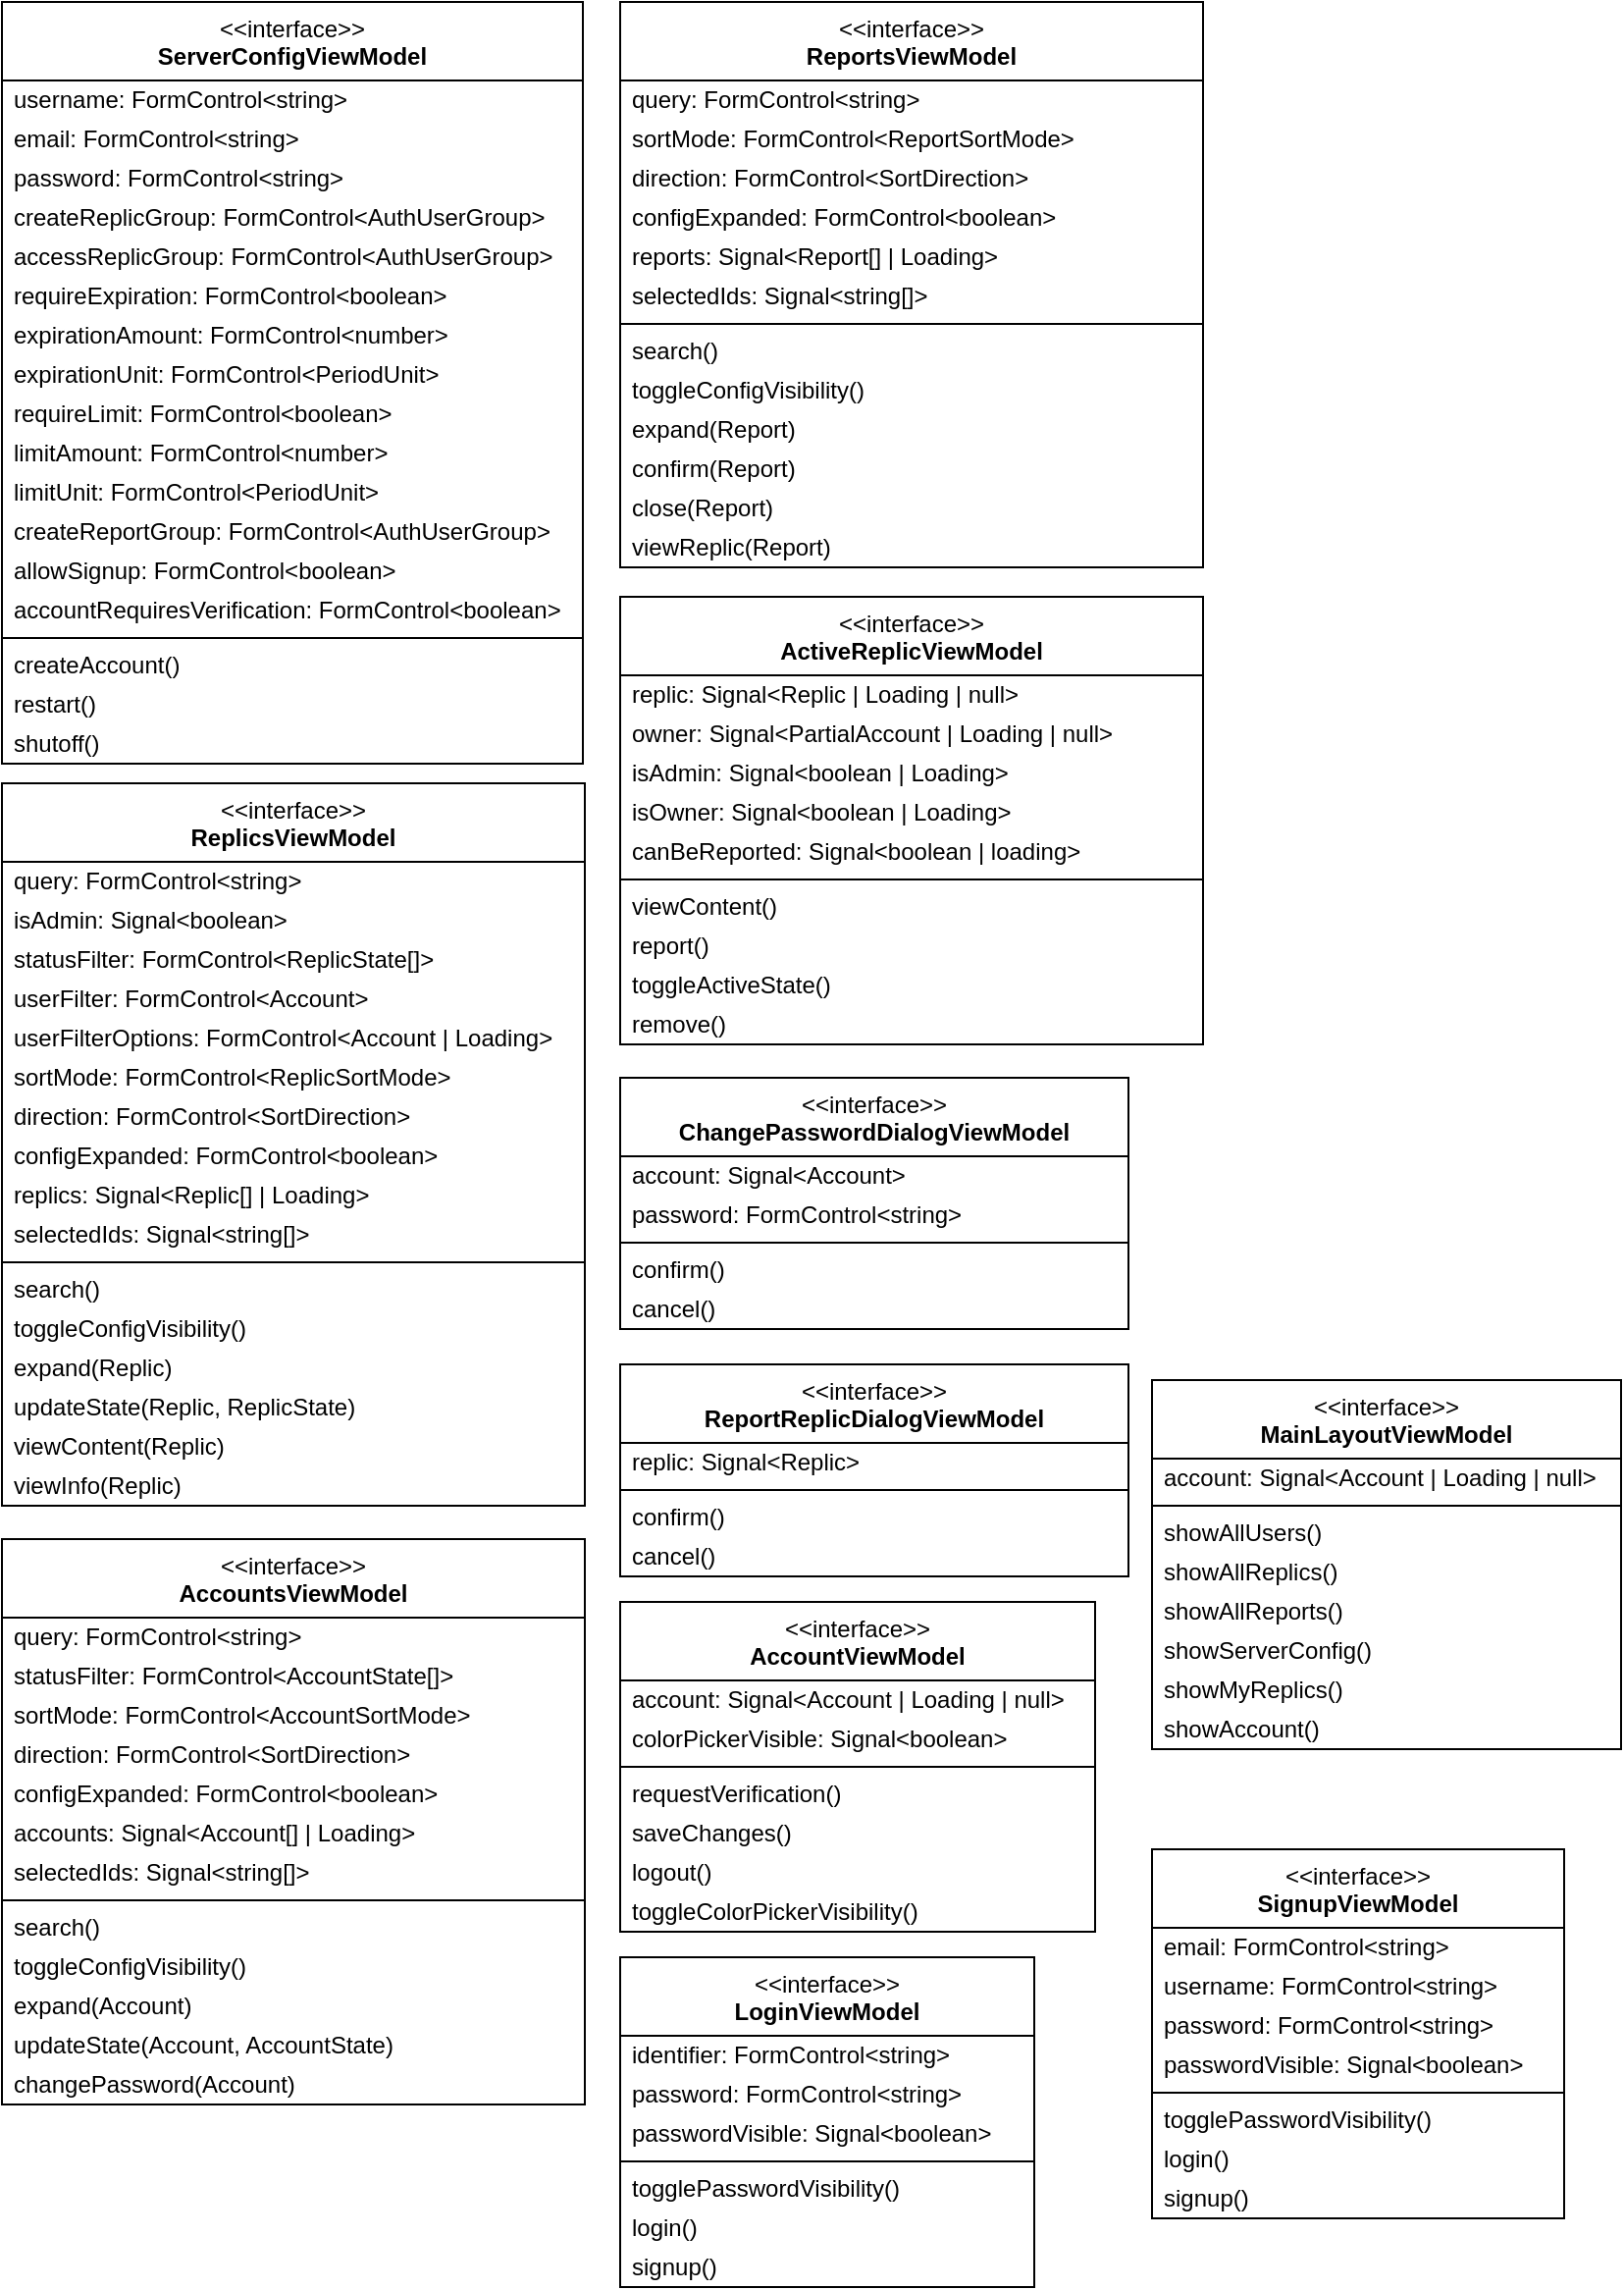 <mxfile version="22.1.22" type="embed">
  <diagram name="Seite-1" id="tv3RCUC1lsHie5otSo7a">
    <mxGraphModel dx="872" dy="800" grid="0" gridSize="10" guides="1" tooltips="1" connect="1" arrows="1" fold="1" page="1" pageScale="1" pageWidth="827" pageHeight="1169" background="#ffffff" math="0" shadow="0">
      <root>
        <mxCell id="0" />
        <mxCell id="1" parent="0" />
        <mxCell id="R6EGx2aFgqs3BERjV3u7-412" value="&amp;lt;&amp;lt;interface&amp;gt;&amp;gt;&lt;br&gt;&lt;b&gt;LoginViewModel&lt;/b&gt;" style="swimlane;fontStyle=0;align=center;verticalAlign=top;childLayout=stackLayout;horizontal=1;startSize=40;horizontalStack=0;resizeParent=1;resizeParentMax=0;resizeLast=0;collapsible=0;marginBottom=0;html=1;whiteSpace=wrap;" parent="1" vertex="1">
          <mxGeometry x="315" y="996" width="211" height="168" as="geometry" />
        </mxCell>
        <mxCell id="R6EGx2aFgqs3BERjV3u7-416" value="identifier: FormControl&amp;lt;string&amp;gt;" style="text;html=1;strokeColor=none;fillColor=none;align=left;verticalAlign=middle;spacingLeft=4;spacingRight=4;overflow=hidden;rotatable=0;points=[[0,0.5],[1,0.5]];portConstraint=eastwest;whiteSpace=wrap;" parent="R6EGx2aFgqs3BERjV3u7-412" vertex="1">
          <mxGeometry y="40" width="211" height="20" as="geometry" />
        </mxCell>
        <mxCell id="R6EGx2aFgqs3BERjV3u7-421" value="password: FormControl&amp;lt;string&amp;gt;" style="text;html=1;strokeColor=none;fillColor=none;align=left;verticalAlign=middle;spacingLeft=4;spacingRight=4;overflow=hidden;rotatable=0;points=[[0,0.5],[1,0.5]];portConstraint=eastwest;whiteSpace=wrap;" parent="R6EGx2aFgqs3BERjV3u7-412" vertex="1">
          <mxGeometry y="60" width="211" height="20" as="geometry" />
        </mxCell>
        <mxCell id="R6EGx2aFgqs3BERjV3u7-422" value="passwordVisible: Signal&amp;lt;boolean&amp;gt;" style="text;html=1;strokeColor=none;fillColor=none;align=left;verticalAlign=middle;spacingLeft=4;spacingRight=4;overflow=hidden;rotatable=0;points=[[0,0.5],[1,0.5]];portConstraint=eastwest;whiteSpace=wrap;" parent="R6EGx2aFgqs3BERjV3u7-412" vertex="1">
          <mxGeometry y="80" width="211" height="20" as="geometry" />
        </mxCell>
        <mxCell id="R6EGx2aFgqs3BERjV3u7-417" value="" style="line;strokeWidth=1;fillColor=none;align=left;verticalAlign=middle;spacingTop=-1;spacingLeft=3;spacingRight=3;rotatable=0;labelPosition=right;points=[];portConstraint=eastwest;" parent="R6EGx2aFgqs3BERjV3u7-412" vertex="1">
          <mxGeometry y="100" width="211" height="8" as="geometry" />
        </mxCell>
        <mxCell id="R6EGx2aFgqs3BERjV3u7-419" value="togglePasswordVisibility()" style="text;html=1;strokeColor=none;fillColor=none;align=left;verticalAlign=middle;spacingLeft=4;spacingRight=4;overflow=hidden;rotatable=0;points=[[0,0.5],[1,0.5]];portConstraint=eastwest;whiteSpace=wrap;" parent="R6EGx2aFgqs3BERjV3u7-412" vertex="1">
          <mxGeometry y="108" width="211" height="20" as="geometry" />
        </mxCell>
        <mxCell id="R6EGx2aFgqs3BERjV3u7-423" value="login()" style="text;html=1;strokeColor=none;fillColor=none;align=left;verticalAlign=middle;spacingLeft=4;spacingRight=4;overflow=hidden;rotatable=0;points=[[0,0.5],[1,0.5]];portConstraint=eastwest;whiteSpace=wrap;" parent="R6EGx2aFgqs3BERjV3u7-412" vertex="1">
          <mxGeometry y="128" width="211" height="20" as="geometry" />
        </mxCell>
        <mxCell id="R6EGx2aFgqs3BERjV3u7-424" value="signup()" style="text;html=1;strokeColor=none;fillColor=none;align=left;verticalAlign=middle;spacingLeft=4;spacingRight=4;overflow=hidden;rotatable=0;points=[[0,0.5],[1,0.5]];portConstraint=eastwest;whiteSpace=wrap;" parent="R6EGx2aFgqs3BERjV3u7-412" vertex="1">
          <mxGeometry y="148" width="211" height="20" as="geometry" />
        </mxCell>
        <mxCell id="o4Cxym-x1egPijltB6lR-9" value="&amp;lt;&amp;lt;interface&amp;gt;&amp;gt;&lt;br&gt;&lt;b&gt;SignupViewModel&lt;/b&gt;" style="swimlane;fontStyle=0;align=center;verticalAlign=top;childLayout=stackLayout;horizontal=1;startSize=40;horizontalStack=0;resizeParent=1;resizeParentMax=0;resizeLast=0;collapsible=0;marginBottom=0;html=1;whiteSpace=wrap;" parent="1" vertex="1">
          <mxGeometry x="586" y="941" width="210" height="188" as="geometry" />
        </mxCell>
        <mxCell id="o4Cxym-x1egPijltB6lR-10" value="email: FormControl&amp;lt;string&amp;gt;" style="text;html=1;strokeColor=none;fillColor=none;align=left;verticalAlign=middle;spacingLeft=4;spacingRight=4;overflow=hidden;rotatable=0;points=[[0,0.5],[1,0.5]];portConstraint=eastwest;whiteSpace=wrap;" parent="o4Cxym-x1egPijltB6lR-9" vertex="1">
          <mxGeometry y="40" width="210" height="20" as="geometry" />
        </mxCell>
        <mxCell id="o4Cxym-x1egPijltB6lR-17" value="username: FormControl&amp;lt;string&amp;gt;" style="text;html=1;strokeColor=none;fillColor=none;align=left;verticalAlign=middle;spacingLeft=4;spacingRight=4;overflow=hidden;rotatable=0;points=[[0,0.5],[1,0.5]];portConstraint=eastwest;whiteSpace=wrap;" parent="o4Cxym-x1egPijltB6lR-9" vertex="1">
          <mxGeometry y="60" width="210" height="20" as="geometry" />
        </mxCell>
        <mxCell id="o4Cxym-x1egPijltB6lR-11" value="password: FormControl&amp;lt;string&amp;gt;" style="text;html=1;strokeColor=none;fillColor=none;align=left;verticalAlign=middle;spacingLeft=4;spacingRight=4;overflow=hidden;rotatable=0;points=[[0,0.5],[1,0.5]];portConstraint=eastwest;whiteSpace=wrap;" parent="o4Cxym-x1egPijltB6lR-9" vertex="1">
          <mxGeometry y="80" width="210" height="20" as="geometry" />
        </mxCell>
        <mxCell id="o4Cxym-x1egPijltB6lR-12" value="passwordVisible: Signal&amp;lt;boolean&amp;gt;" style="text;html=1;strokeColor=none;fillColor=none;align=left;verticalAlign=middle;spacingLeft=4;spacingRight=4;overflow=hidden;rotatable=0;points=[[0,0.5],[1,0.5]];portConstraint=eastwest;whiteSpace=wrap;" parent="o4Cxym-x1egPijltB6lR-9" vertex="1">
          <mxGeometry y="100" width="210" height="20" as="geometry" />
        </mxCell>
        <mxCell id="o4Cxym-x1egPijltB6lR-13" value="" style="line;strokeWidth=1;fillColor=none;align=left;verticalAlign=middle;spacingTop=-1;spacingLeft=3;spacingRight=3;rotatable=0;labelPosition=right;points=[];portConstraint=eastwest;" parent="o4Cxym-x1egPijltB6lR-9" vertex="1">
          <mxGeometry y="120" width="210" height="8" as="geometry" />
        </mxCell>
        <mxCell id="o4Cxym-x1egPijltB6lR-14" value="togglePasswordVisibility()" style="text;html=1;strokeColor=none;fillColor=none;align=left;verticalAlign=middle;spacingLeft=4;spacingRight=4;overflow=hidden;rotatable=0;points=[[0,0.5],[1,0.5]];portConstraint=eastwest;whiteSpace=wrap;" parent="o4Cxym-x1egPijltB6lR-9" vertex="1">
          <mxGeometry y="128" width="210" height="20" as="geometry" />
        </mxCell>
        <mxCell id="o4Cxym-x1egPijltB6lR-15" value="login()" style="text;html=1;strokeColor=none;fillColor=none;align=left;verticalAlign=middle;spacingLeft=4;spacingRight=4;overflow=hidden;rotatable=0;points=[[0,0.5],[1,0.5]];portConstraint=eastwest;whiteSpace=wrap;" parent="o4Cxym-x1egPijltB6lR-9" vertex="1">
          <mxGeometry y="148" width="210" height="20" as="geometry" />
        </mxCell>
        <mxCell id="o4Cxym-x1egPijltB6lR-16" value="signup()" style="text;html=1;strokeColor=none;fillColor=none;align=left;verticalAlign=middle;spacingLeft=4;spacingRight=4;overflow=hidden;rotatable=0;points=[[0,0.5],[1,0.5]];portConstraint=eastwest;whiteSpace=wrap;" parent="o4Cxym-x1egPijltB6lR-9" vertex="1">
          <mxGeometry y="168" width="210" height="20" as="geometry" />
        </mxCell>
        <mxCell id="o4Cxym-x1egPijltB6lR-58" value="&amp;lt;&amp;lt;interface&amp;gt;&amp;gt;&lt;br&gt;&lt;b&gt;AccountViewModel&lt;/b&gt;" style="swimlane;fontStyle=0;align=center;verticalAlign=top;childLayout=stackLayout;horizontal=1;startSize=40;horizontalStack=0;resizeParent=1;resizeParentMax=0;resizeLast=0;collapsible=0;marginBottom=0;html=1;whiteSpace=wrap;" parent="1" vertex="1">
          <mxGeometry x="315" y="815" width="242" height="168" as="geometry" />
        </mxCell>
        <mxCell id="o4Cxym-x1egPijltB6lR-62" value="account: Signal&amp;lt;Account | Loading | null&amp;gt;" style="text;html=1;strokeColor=none;fillColor=none;align=left;verticalAlign=middle;spacingLeft=4;spacingRight=4;overflow=hidden;rotatable=0;points=[[0,0.5],[1,0.5]];portConstraint=eastwest;whiteSpace=wrap;" parent="o4Cxym-x1egPijltB6lR-58" vertex="1">
          <mxGeometry y="40" width="242" height="20" as="geometry" />
        </mxCell>
        <mxCell id="o4Cxym-x1egPijltB6lR-69" value="colorPickerVisible: Signal&amp;lt;boolean&amp;gt;" style="text;html=1;strokeColor=none;fillColor=none;align=left;verticalAlign=middle;spacingLeft=4;spacingRight=4;overflow=hidden;rotatable=0;points=[[0,0.5],[1,0.5]];portConstraint=eastwest;whiteSpace=wrap;" parent="o4Cxym-x1egPijltB6lR-58" vertex="1">
          <mxGeometry y="60" width="242" height="20" as="geometry" />
        </mxCell>
        <mxCell id="o4Cxym-x1egPijltB6lR-63" value="" style="line;strokeWidth=1;fillColor=none;align=left;verticalAlign=middle;spacingTop=-1;spacingLeft=3;spacingRight=3;rotatable=0;labelPosition=right;points=[];portConstraint=eastwest;" parent="o4Cxym-x1egPijltB6lR-58" vertex="1">
          <mxGeometry y="80" width="242" height="8" as="geometry" />
        </mxCell>
        <mxCell id="o4Cxym-x1egPijltB6lR-66" value="requestVerification()" style="text;html=1;strokeColor=none;fillColor=none;align=left;verticalAlign=middle;spacingLeft=4;spacingRight=4;overflow=hidden;rotatable=0;points=[[0,0.5],[1,0.5]];portConstraint=eastwest;whiteSpace=wrap;" parent="o4Cxym-x1egPijltB6lR-58" vertex="1">
          <mxGeometry y="88" width="242" height="20" as="geometry" />
        </mxCell>
        <mxCell id="o4Cxym-x1egPijltB6lR-67" value="saveChanges()" style="text;html=1;strokeColor=none;fillColor=none;align=left;verticalAlign=middle;spacingLeft=4;spacingRight=4;overflow=hidden;rotatable=0;points=[[0,0.5],[1,0.5]];portConstraint=eastwest;whiteSpace=wrap;" parent="o4Cxym-x1egPijltB6lR-58" vertex="1">
          <mxGeometry y="108" width="242" height="20" as="geometry" />
        </mxCell>
        <mxCell id="o4Cxym-x1egPijltB6lR-68" value="logout()" style="text;html=1;strokeColor=none;fillColor=none;align=left;verticalAlign=middle;spacingLeft=4;spacingRight=4;overflow=hidden;rotatable=0;points=[[0,0.5],[1,0.5]];portConstraint=eastwest;whiteSpace=wrap;" parent="o4Cxym-x1egPijltB6lR-58" vertex="1">
          <mxGeometry y="128" width="242" height="20" as="geometry" />
        </mxCell>
        <mxCell id="o4Cxym-x1egPijltB6lR-71" value="toggleColorPickerVisibility()" style="text;html=1;strokeColor=none;fillColor=none;align=left;verticalAlign=middle;spacingLeft=4;spacingRight=4;overflow=hidden;rotatable=0;points=[[0,0.5],[1,0.5]];portConstraint=eastwest;whiteSpace=wrap;" parent="o4Cxym-x1egPijltB6lR-58" vertex="1">
          <mxGeometry y="148" width="242" height="20" as="geometry" />
        </mxCell>
        <mxCell id="o4Cxym-x1egPijltB6lR-72" value="&amp;lt;&amp;lt;interface&amp;gt;&amp;gt;&lt;br&gt;&lt;b&gt;ServerConfigViewModel&lt;/b&gt;" style="swimlane;fontStyle=0;align=center;verticalAlign=top;childLayout=stackLayout;horizontal=1;startSize=40;horizontalStack=0;resizeParent=1;resizeParentMax=0;resizeLast=0;collapsible=0;marginBottom=0;html=1;whiteSpace=wrap;" parent="1" vertex="1">
          <mxGeometry width="296" height="388" as="geometry" />
        </mxCell>
        <mxCell id="o4Cxym-x1egPijltB6lR-74" value="username: FormControl&amp;lt;string&amp;gt;" style="text;html=1;strokeColor=none;fillColor=none;align=left;verticalAlign=middle;spacingLeft=4;spacingRight=4;overflow=hidden;rotatable=0;points=[[0,0.5],[1,0.5]];portConstraint=eastwest;whiteSpace=wrap;" parent="o4Cxym-x1egPijltB6lR-72" vertex="1">
          <mxGeometry y="40" width="296" height="20" as="geometry" />
        </mxCell>
        <mxCell id="o4Cxym-x1egPijltB6lR-80" value="email: FormControl&amp;lt;string&amp;gt;" style="text;html=1;strokeColor=none;fillColor=none;align=left;verticalAlign=middle;spacingLeft=4;spacingRight=4;overflow=hidden;rotatable=0;points=[[0,0.5],[1,0.5]];portConstraint=eastwest;whiteSpace=wrap;" parent="o4Cxym-x1egPijltB6lR-72" vertex="1">
          <mxGeometry y="60" width="296" height="20" as="geometry" />
        </mxCell>
        <mxCell id="o4Cxym-x1egPijltB6lR-81" value="password: FormControl&amp;lt;string&amp;gt;" style="text;html=1;strokeColor=none;fillColor=none;align=left;verticalAlign=middle;spacingLeft=4;spacingRight=4;overflow=hidden;rotatable=0;points=[[0,0.5],[1,0.5]];portConstraint=eastwest;whiteSpace=wrap;" parent="o4Cxym-x1egPijltB6lR-72" vertex="1">
          <mxGeometry y="80" width="296" height="20" as="geometry" />
        </mxCell>
        <mxCell id="o4Cxym-x1egPijltB6lR-82" value="createReplicGroup: FormControl&amp;lt;AuthUserGroup&amp;gt;" style="text;html=1;strokeColor=none;fillColor=none;align=left;verticalAlign=middle;spacingLeft=4;spacingRight=4;overflow=hidden;rotatable=0;points=[[0,0.5],[1,0.5]];portConstraint=eastwest;whiteSpace=wrap;" parent="o4Cxym-x1egPijltB6lR-72" vertex="1">
          <mxGeometry y="100" width="296" height="20" as="geometry" />
        </mxCell>
        <mxCell id="o4Cxym-x1egPijltB6lR-84" value="accessReplicGroup: FormControl&amp;lt;AuthUserGroup&amp;gt;" style="text;html=1;strokeColor=none;fillColor=none;align=left;verticalAlign=middle;spacingLeft=4;spacingRight=4;overflow=hidden;rotatable=0;points=[[0,0.5],[1,0.5]];portConstraint=eastwest;whiteSpace=wrap;" parent="o4Cxym-x1egPijltB6lR-72" vertex="1">
          <mxGeometry y="120" width="296" height="20" as="geometry" />
        </mxCell>
        <mxCell id="o4Cxym-x1egPijltB6lR-83" value="requireExpiration: FormControl&amp;lt;boolean&amp;gt;" style="text;html=1;strokeColor=none;fillColor=none;align=left;verticalAlign=middle;spacingLeft=4;spacingRight=4;overflow=hidden;rotatable=0;points=[[0,0.5],[1,0.5]];portConstraint=eastwest;whiteSpace=wrap;" parent="o4Cxym-x1egPijltB6lR-72" vertex="1">
          <mxGeometry y="140" width="296" height="20" as="geometry" />
        </mxCell>
        <mxCell id="o4Cxym-x1egPijltB6lR-87" value="expirationAmount: FormControl&amp;lt;number&amp;gt;" style="text;html=1;strokeColor=none;fillColor=none;align=left;verticalAlign=middle;spacingLeft=4;spacingRight=4;overflow=hidden;rotatable=0;points=[[0,0.5],[1,0.5]];portConstraint=eastwest;whiteSpace=wrap;" parent="o4Cxym-x1egPijltB6lR-72" vertex="1">
          <mxGeometry y="160" width="296" height="20" as="geometry" />
        </mxCell>
        <mxCell id="o4Cxym-x1egPijltB6lR-86" value="expirationUnit: FormControl&amp;lt;PeriodUnit&amp;gt;" style="text;html=1;strokeColor=none;fillColor=none;align=left;verticalAlign=middle;spacingLeft=4;spacingRight=4;overflow=hidden;rotatable=0;points=[[0,0.5],[1,0.5]];portConstraint=eastwest;whiteSpace=wrap;" parent="o4Cxym-x1egPijltB6lR-72" vertex="1">
          <mxGeometry y="180" width="296" height="20" as="geometry" />
        </mxCell>
        <mxCell id="o4Cxym-x1egPijltB6lR-88" value="requireLimit: FormControl&amp;lt;boolean&amp;gt;" style="text;html=1;strokeColor=none;fillColor=none;align=left;verticalAlign=middle;spacingLeft=4;spacingRight=4;overflow=hidden;rotatable=0;points=[[0,0.5],[1,0.5]];portConstraint=eastwest;whiteSpace=wrap;" parent="o4Cxym-x1egPijltB6lR-72" vertex="1">
          <mxGeometry y="200" width="296" height="20" as="geometry" />
        </mxCell>
        <mxCell id="o4Cxym-x1egPijltB6lR-85" value="limitAmount: FormControl&amp;lt;number&amp;gt;" style="text;html=1;strokeColor=none;fillColor=none;align=left;verticalAlign=middle;spacingLeft=4;spacingRight=4;overflow=hidden;rotatable=0;points=[[0,0.5],[1,0.5]];portConstraint=eastwest;whiteSpace=wrap;" parent="o4Cxym-x1egPijltB6lR-72" vertex="1">
          <mxGeometry y="220" width="296" height="20" as="geometry" />
        </mxCell>
        <mxCell id="o4Cxym-x1egPijltB6lR-89" value="limitUnit: FormControl&amp;lt;PeriodUnit&amp;gt;" style="text;html=1;strokeColor=none;fillColor=none;align=left;verticalAlign=middle;spacingLeft=4;spacingRight=4;overflow=hidden;rotatable=0;points=[[0,0.5],[1,0.5]];portConstraint=eastwest;whiteSpace=wrap;" parent="o4Cxym-x1egPijltB6lR-72" vertex="1">
          <mxGeometry y="240" width="296" height="20" as="geometry" />
        </mxCell>
        <mxCell id="o4Cxym-x1egPijltB6lR-90" value="createReportGroup: FormControl&amp;lt;AuthUserGroup&amp;gt;" style="text;html=1;strokeColor=none;fillColor=none;align=left;verticalAlign=middle;spacingLeft=4;spacingRight=4;overflow=hidden;rotatable=0;points=[[0,0.5],[1,0.5]];portConstraint=eastwest;whiteSpace=wrap;" parent="o4Cxym-x1egPijltB6lR-72" vertex="1">
          <mxGeometry y="260" width="296" height="20" as="geometry" />
        </mxCell>
        <mxCell id="o4Cxym-x1egPijltB6lR-91" value="allowSignup: FormControl&amp;lt;boolean&amp;gt;" style="text;html=1;strokeColor=none;fillColor=none;align=left;verticalAlign=middle;spacingLeft=4;spacingRight=4;overflow=hidden;rotatable=0;points=[[0,0.5],[1,0.5]];portConstraint=eastwest;whiteSpace=wrap;" parent="o4Cxym-x1egPijltB6lR-72" vertex="1">
          <mxGeometry y="280" width="296" height="20" as="geometry" />
        </mxCell>
        <mxCell id="2sJ7Te5uf_ZWXptWmDKp-1" value="accountRequiresVerification: FormControl&amp;lt;boolean&amp;gt;" style="text;html=1;strokeColor=none;fillColor=none;align=left;verticalAlign=middle;spacingLeft=4;spacingRight=4;overflow=hidden;rotatable=0;points=[[0,0.5],[1,0.5]];portConstraint=eastwest;whiteSpace=wrap;" parent="o4Cxym-x1egPijltB6lR-72" vertex="1">
          <mxGeometry y="300" width="296" height="20" as="geometry" />
        </mxCell>
        <mxCell id="o4Cxym-x1egPijltB6lR-75" value="" style="line;strokeWidth=1;fillColor=none;align=left;verticalAlign=middle;spacingTop=-1;spacingLeft=3;spacingRight=3;rotatable=0;labelPosition=right;points=[];portConstraint=eastwest;" parent="o4Cxym-x1egPijltB6lR-72" vertex="1">
          <mxGeometry y="320" width="296" height="8" as="geometry" />
        </mxCell>
        <mxCell id="o4Cxym-x1egPijltB6lR-76" value="createAccount()" style="text;html=1;strokeColor=none;fillColor=none;align=left;verticalAlign=middle;spacingLeft=4;spacingRight=4;overflow=hidden;rotatable=0;points=[[0,0.5],[1,0.5]];portConstraint=eastwest;whiteSpace=wrap;" parent="o4Cxym-x1egPijltB6lR-72" vertex="1">
          <mxGeometry y="328" width="296" height="20" as="geometry" />
        </mxCell>
        <mxCell id="o4Cxym-x1egPijltB6lR-77" value="restart()" style="text;html=1;strokeColor=none;fillColor=none;align=left;verticalAlign=middle;spacingLeft=4;spacingRight=4;overflow=hidden;rotatable=0;points=[[0,0.5],[1,0.5]];portConstraint=eastwest;whiteSpace=wrap;" parent="o4Cxym-x1egPijltB6lR-72" vertex="1">
          <mxGeometry y="348" width="296" height="20" as="geometry" />
        </mxCell>
        <mxCell id="o4Cxym-x1egPijltB6lR-78" value="shutoff()" style="text;html=1;strokeColor=none;fillColor=none;align=left;verticalAlign=middle;spacingLeft=4;spacingRight=4;overflow=hidden;rotatable=0;points=[[0,0.5],[1,0.5]];portConstraint=eastwest;whiteSpace=wrap;" parent="o4Cxym-x1egPijltB6lR-72" vertex="1">
          <mxGeometry y="368" width="296" height="20" as="geometry" />
        </mxCell>
        <mxCell id="10" value="&amp;lt;&amp;lt;interface&amp;gt;&amp;gt;&lt;br&gt;&lt;b&gt;ReplicsViewModel&lt;/b&gt;" style="swimlane;fontStyle=0;align=center;verticalAlign=top;childLayout=stackLayout;horizontal=1;startSize=40;horizontalStack=0;resizeParent=1;resizeParentMax=0;resizeLast=0;collapsible=0;marginBottom=0;html=1;whiteSpace=wrap;" parent="1" vertex="1">
          <mxGeometry y="398" width="297" height="368" as="geometry" />
        </mxCell>
        <mxCell id="11" value="query: FormControl&amp;lt;string&amp;gt;" style="text;html=1;strokeColor=none;fillColor=none;align=left;verticalAlign=middle;spacingLeft=4;spacingRight=4;overflow=hidden;rotatable=0;points=[[0,0.5],[1,0.5]];portConstraint=eastwest;whiteSpace=wrap;" parent="10" vertex="1">
          <mxGeometry y="40" width="297" height="20" as="geometry" />
        </mxCell>
        <mxCell id="26" value="isAdmin: Signal&amp;lt;boolean&amp;gt;" style="text;html=1;strokeColor=none;fillColor=none;align=left;verticalAlign=middle;spacingLeft=4;spacingRight=4;overflow=hidden;rotatable=0;points=[[0,0.5],[1,0.5]];portConstraint=eastwest;whiteSpace=wrap;" parent="10" vertex="1">
          <mxGeometry y="60" width="297" height="20" as="geometry" />
        </mxCell>
        <mxCell id="12" value="statusFilter: FormControl&amp;lt;ReplicState[]&amp;gt;" style="text;html=1;strokeColor=none;fillColor=none;align=left;verticalAlign=middle;spacingLeft=4;spacingRight=4;overflow=hidden;rotatable=0;points=[[0,0.5],[1,0.5]];portConstraint=eastwest;whiteSpace=wrap;" parent="10" vertex="1">
          <mxGeometry y="80" width="297" height="20" as="geometry" />
        </mxCell>
        <mxCell id="28" value="userFilter: FormControl&amp;lt;Account&amp;gt;" style="text;html=1;strokeColor=none;fillColor=none;align=left;verticalAlign=middle;spacingLeft=4;spacingRight=4;overflow=hidden;rotatable=0;points=[[0,0.5],[1,0.5]];portConstraint=eastwest;whiteSpace=wrap;" parent="10" vertex="1">
          <mxGeometry y="100" width="297" height="20" as="geometry" />
        </mxCell>
        <mxCell id="29" value="userFilterOptions: FormControl&amp;lt;Account | Loading&amp;gt;" style="text;html=1;strokeColor=none;fillColor=none;align=left;verticalAlign=middle;spacingLeft=4;spacingRight=4;overflow=hidden;rotatable=0;points=[[0,0.5],[1,0.5]];portConstraint=eastwest;whiteSpace=wrap;" parent="10" vertex="1">
          <mxGeometry y="120" width="297" height="20" as="geometry" />
        </mxCell>
        <mxCell id="18" value="sortMode: FormControl&amp;lt;ReplicSortMode&amp;gt;" style="text;html=1;strokeColor=none;fillColor=none;align=left;verticalAlign=middle;spacingLeft=4;spacingRight=4;overflow=hidden;rotatable=0;points=[[0,0.5],[1,0.5]];portConstraint=eastwest;whiteSpace=wrap;" parent="10" vertex="1">
          <mxGeometry y="140" width="297" height="20" as="geometry" />
        </mxCell>
        <mxCell id="19" value="direction: FormControl&amp;lt;SortDirection&amp;gt;" style="text;html=1;strokeColor=none;fillColor=none;align=left;verticalAlign=middle;spacingLeft=4;spacingRight=4;overflow=hidden;rotatable=0;points=[[0,0.5],[1,0.5]];portConstraint=eastwest;whiteSpace=wrap;" parent="10" vertex="1">
          <mxGeometry y="160" width="297" height="20" as="geometry" />
        </mxCell>
        <mxCell id="20" value="configExpanded: FormControl&amp;lt;boolean&amp;gt;" style="text;html=1;strokeColor=none;fillColor=none;align=left;verticalAlign=middle;spacingLeft=4;spacingRight=4;overflow=hidden;rotatable=0;points=[[0,0.5],[1,0.5]];portConstraint=eastwest;whiteSpace=wrap;" parent="10" vertex="1">
          <mxGeometry y="180" width="297" height="20" as="geometry" />
        </mxCell>
        <mxCell id="21" value="replics: Signal&amp;lt;Replic[] | Loading&amp;gt;" style="text;html=1;strokeColor=none;fillColor=none;align=left;verticalAlign=middle;spacingLeft=4;spacingRight=4;overflow=hidden;rotatable=0;points=[[0,0.5],[1,0.5]];portConstraint=eastwest;whiteSpace=wrap;" parent="10" vertex="1">
          <mxGeometry y="200" width="297" height="20" as="geometry" />
        </mxCell>
        <mxCell id="23" value="selectedIds: Signal&amp;lt;string[]&amp;gt;" style="text;html=1;strokeColor=none;fillColor=none;align=left;verticalAlign=middle;spacingLeft=4;spacingRight=4;overflow=hidden;rotatable=0;points=[[0,0.5],[1,0.5]];portConstraint=eastwest;whiteSpace=wrap;" parent="10" vertex="1">
          <mxGeometry y="220" width="297" height="20" as="geometry" />
        </mxCell>
        <mxCell id="13" value="" style="line;strokeWidth=1;fillColor=none;align=left;verticalAlign=middle;spacingTop=-1;spacingLeft=3;spacingRight=3;rotatable=0;labelPosition=right;points=[];portConstraint=eastwest;" parent="10" vertex="1">
          <mxGeometry y="240" width="297" height="8" as="geometry" />
        </mxCell>
        <mxCell id="14" value="search()" style="text;html=1;strokeColor=none;fillColor=none;align=left;verticalAlign=middle;spacingLeft=4;spacingRight=4;overflow=hidden;rotatable=0;points=[[0,0.5],[1,0.5]];portConstraint=eastwest;whiteSpace=wrap;" parent="10" vertex="1">
          <mxGeometry y="248" width="297" height="20" as="geometry" />
        </mxCell>
        <mxCell id="15" value="toggleConfigVisibility()" style="text;html=1;strokeColor=none;fillColor=none;align=left;verticalAlign=middle;spacingLeft=4;spacingRight=4;overflow=hidden;rotatable=0;points=[[0,0.5],[1,0.5]];portConstraint=eastwest;whiteSpace=wrap;" parent="10" vertex="1">
          <mxGeometry y="268" width="297" height="20" as="geometry" />
        </mxCell>
        <mxCell id="25" value="expand(Replic)" style="text;html=1;strokeColor=none;fillColor=none;align=left;verticalAlign=middle;spacingLeft=4;spacingRight=4;overflow=hidden;rotatable=0;points=[[0,0.5],[1,0.5]];portConstraint=eastwest;whiteSpace=wrap;" parent="10" vertex="1">
          <mxGeometry y="288" width="297" height="20" as="geometry" />
        </mxCell>
        <mxCell id="16" value="updateState(Replic, ReplicState)" style="text;html=1;strokeColor=none;fillColor=none;align=left;verticalAlign=middle;spacingLeft=4;spacingRight=4;overflow=hidden;rotatable=0;points=[[0,0.5],[1,0.5]];portConstraint=eastwest;whiteSpace=wrap;" parent="10" vertex="1">
          <mxGeometry y="308" width="297" height="20" as="geometry" />
        </mxCell>
        <mxCell id="17" value="viewContent(Replic)" style="text;html=1;strokeColor=none;fillColor=none;align=left;verticalAlign=middle;spacingLeft=4;spacingRight=4;overflow=hidden;rotatable=0;points=[[0,0.5],[1,0.5]];portConstraint=eastwest;whiteSpace=wrap;" parent="10" vertex="1">
          <mxGeometry y="328" width="297" height="20" as="geometry" />
        </mxCell>
        <mxCell id="24" value="viewInfo(Replic)" style="text;html=1;strokeColor=none;fillColor=none;align=left;verticalAlign=middle;spacingLeft=4;spacingRight=4;overflow=hidden;rotatable=0;points=[[0,0.5],[1,0.5]];portConstraint=eastwest;whiteSpace=wrap;" parent="10" vertex="1">
          <mxGeometry y="348" width="297" height="20" as="geometry" />
        </mxCell>
        <mxCell id="30" value="&amp;lt;&amp;lt;interface&amp;gt;&amp;gt;&lt;br&gt;&lt;b&gt;AccountsViewModel&lt;/b&gt;" style="swimlane;fontStyle=0;align=center;verticalAlign=top;childLayout=stackLayout;horizontal=1;startSize=40;horizontalStack=0;resizeParent=1;resizeParentMax=0;resizeLast=0;collapsible=0;marginBottom=0;html=1;whiteSpace=wrap;" parent="1" vertex="1">
          <mxGeometry y="783" width="297" height="288" as="geometry" />
        </mxCell>
        <mxCell id="31" value="query: FormControl&amp;lt;string&amp;gt;" style="text;html=1;strokeColor=none;fillColor=none;align=left;verticalAlign=middle;spacingLeft=4;spacingRight=4;overflow=hidden;rotatable=0;points=[[0,0.5],[1,0.5]];portConstraint=eastwest;whiteSpace=wrap;" parent="30" vertex="1">
          <mxGeometry y="40" width="297" height="20" as="geometry" />
        </mxCell>
        <mxCell id="33" value="statusFilter: FormControl&amp;lt;AccountState[]&amp;gt;" style="text;html=1;strokeColor=none;fillColor=none;align=left;verticalAlign=middle;spacingLeft=4;spacingRight=4;overflow=hidden;rotatable=0;points=[[0,0.5],[1,0.5]];portConstraint=eastwest;whiteSpace=wrap;" parent="30" vertex="1">
          <mxGeometry y="60" width="297" height="20" as="geometry" />
        </mxCell>
        <mxCell id="36" value="sortMode: FormControl&amp;lt;AccountSortMode&amp;gt;" style="text;html=1;strokeColor=none;fillColor=none;align=left;verticalAlign=middle;spacingLeft=4;spacingRight=4;overflow=hidden;rotatable=0;points=[[0,0.5],[1,0.5]];portConstraint=eastwest;whiteSpace=wrap;" parent="30" vertex="1">
          <mxGeometry y="80" width="297" height="20" as="geometry" />
        </mxCell>
        <mxCell id="37" value="direction: FormControl&amp;lt;SortDirection&amp;gt;" style="text;html=1;strokeColor=none;fillColor=none;align=left;verticalAlign=middle;spacingLeft=4;spacingRight=4;overflow=hidden;rotatable=0;points=[[0,0.5],[1,0.5]];portConstraint=eastwest;whiteSpace=wrap;" parent="30" vertex="1">
          <mxGeometry y="100" width="297" height="20" as="geometry" />
        </mxCell>
        <mxCell id="38" value="configExpanded: FormControl&amp;lt;boolean&amp;gt;" style="text;html=1;strokeColor=none;fillColor=none;align=left;verticalAlign=middle;spacingLeft=4;spacingRight=4;overflow=hidden;rotatable=0;points=[[0,0.5],[1,0.5]];portConstraint=eastwest;whiteSpace=wrap;" parent="30" vertex="1">
          <mxGeometry y="120" width="297" height="20" as="geometry" />
        </mxCell>
        <mxCell id="39" value="accounts: Signal&amp;lt;Account[] | Loading&amp;gt;" style="text;html=1;strokeColor=none;fillColor=none;align=left;verticalAlign=middle;spacingLeft=4;spacingRight=4;overflow=hidden;rotatable=0;points=[[0,0.5],[1,0.5]];portConstraint=eastwest;whiteSpace=wrap;" parent="30" vertex="1">
          <mxGeometry y="140" width="297" height="20" as="geometry" />
        </mxCell>
        <mxCell id="40" value="selectedIds: Signal&amp;lt;string[]&amp;gt;" style="text;html=1;strokeColor=none;fillColor=none;align=left;verticalAlign=middle;spacingLeft=4;spacingRight=4;overflow=hidden;rotatable=0;points=[[0,0.5],[1,0.5]];portConstraint=eastwest;whiteSpace=wrap;" parent="30" vertex="1">
          <mxGeometry y="160" width="297" height="20" as="geometry" />
        </mxCell>
        <mxCell id="41" value="" style="line;strokeWidth=1;fillColor=none;align=left;verticalAlign=middle;spacingTop=-1;spacingLeft=3;spacingRight=3;rotatable=0;labelPosition=right;points=[];portConstraint=eastwest;" parent="30" vertex="1">
          <mxGeometry y="180" width="297" height="8" as="geometry" />
        </mxCell>
        <mxCell id="42" value="search()" style="text;html=1;strokeColor=none;fillColor=none;align=left;verticalAlign=middle;spacingLeft=4;spacingRight=4;overflow=hidden;rotatable=0;points=[[0,0.5],[1,0.5]];portConstraint=eastwest;whiteSpace=wrap;" parent="30" vertex="1">
          <mxGeometry y="188" width="297" height="20" as="geometry" />
        </mxCell>
        <mxCell id="43" value="toggleConfigVisibility()" style="text;html=1;strokeColor=none;fillColor=none;align=left;verticalAlign=middle;spacingLeft=4;spacingRight=4;overflow=hidden;rotatable=0;points=[[0,0.5],[1,0.5]];portConstraint=eastwest;whiteSpace=wrap;" parent="30" vertex="1">
          <mxGeometry y="208" width="297" height="20" as="geometry" />
        </mxCell>
        <mxCell id="44" value="expand(Account)" style="text;html=1;strokeColor=none;fillColor=none;align=left;verticalAlign=middle;spacingLeft=4;spacingRight=4;overflow=hidden;rotatable=0;points=[[0,0.5],[1,0.5]];portConstraint=eastwest;whiteSpace=wrap;" parent="30" vertex="1">
          <mxGeometry y="228" width="297" height="20" as="geometry" />
        </mxCell>
        <mxCell id="45" value="updateState(Account, AccountState)" style="text;html=1;strokeColor=none;fillColor=none;align=left;verticalAlign=middle;spacingLeft=4;spacingRight=4;overflow=hidden;rotatable=0;points=[[0,0.5],[1,0.5]];portConstraint=eastwest;whiteSpace=wrap;" parent="30" vertex="1">
          <mxGeometry y="248" width="297" height="20" as="geometry" />
        </mxCell>
        <mxCell id="46" value="changePassword(Account)" style="text;html=1;strokeColor=none;fillColor=none;align=left;verticalAlign=middle;spacingLeft=4;spacingRight=4;overflow=hidden;rotatable=0;points=[[0,0.5],[1,0.5]];portConstraint=eastwest;whiteSpace=wrap;" parent="30" vertex="1">
          <mxGeometry y="268" width="297" height="20" as="geometry" />
        </mxCell>
        <mxCell id="48" value="&amp;lt;&amp;lt;interface&amp;gt;&amp;gt;&lt;br&gt;&lt;b&gt;ReportsViewModel&lt;/b&gt;" style="swimlane;fontStyle=0;align=center;verticalAlign=top;childLayout=stackLayout;horizontal=1;startSize=40;horizontalStack=0;resizeParent=1;resizeParentMax=0;resizeLast=0;collapsible=0;marginBottom=0;html=1;whiteSpace=wrap;" parent="1" vertex="1">
          <mxGeometry x="315" width="297" height="288" as="geometry" />
        </mxCell>
        <mxCell id="49" value="query: FormControl&amp;lt;string&amp;gt;" style="text;html=1;strokeColor=none;fillColor=none;align=left;verticalAlign=middle;spacingLeft=4;spacingRight=4;overflow=hidden;rotatable=0;points=[[0,0.5],[1,0.5]];portConstraint=eastwest;whiteSpace=wrap;" parent="48" vertex="1">
          <mxGeometry y="40" width="297" height="20" as="geometry" />
        </mxCell>
        <mxCell id="51" value="sortMode: FormControl&amp;lt;ReportSortMode&amp;gt;" style="text;html=1;strokeColor=none;fillColor=none;align=left;verticalAlign=middle;spacingLeft=4;spacingRight=4;overflow=hidden;rotatable=0;points=[[0,0.5],[1,0.5]];portConstraint=eastwest;whiteSpace=wrap;" parent="48" vertex="1">
          <mxGeometry y="60" width="297" height="20" as="geometry" />
        </mxCell>
        <mxCell id="52" value="direction: FormControl&amp;lt;SortDirection&amp;gt;" style="text;html=1;strokeColor=none;fillColor=none;align=left;verticalAlign=middle;spacingLeft=4;spacingRight=4;overflow=hidden;rotatable=0;points=[[0,0.5],[1,0.5]];portConstraint=eastwest;whiteSpace=wrap;" parent="48" vertex="1">
          <mxGeometry y="80" width="297" height="20" as="geometry" />
        </mxCell>
        <mxCell id="53" value="configExpanded: FormControl&amp;lt;boolean&amp;gt;" style="text;html=1;strokeColor=none;fillColor=none;align=left;verticalAlign=middle;spacingLeft=4;spacingRight=4;overflow=hidden;rotatable=0;points=[[0,0.5],[1,0.5]];portConstraint=eastwest;whiteSpace=wrap;" parent="48" vertex="1">
          <mxGeometry y="100" width="297" height="20" as="geometry" />
        </mxCell>
        <mxCell id="54" value="reports: Signal&amp;lt;Report[] | Loading&amp;gt;" style="text;html=1;strokeColor=none;fillColor=none;align=left;verticalAlign=middle;spacingLeft=4;spacingRight=4;overflow=hidden;rotatable=0;points=[[0,0.5],[1,0.5]];portConstraint=eastwest;whiteSpace=wrap;" parent="48" vertex="1">
          <mxGeometry y="120" width="297" height="20" as="geometry" />
        </mxCell>
        <mxCell id="55" value="selectedIds: Signal&amp;lt;string[]&amp;gt;" style="text;html=1;strokeColor=none;fillColor=none;align=left;verticalAlign=middle;spacingLeft=4;spacingRight=4;overflow=hidden;rotatable=0;points=[[0,0.5],[1,0.5]];portConstraint=eastwest;whiteSpace=wrap;" parent="48" vertex="1">
          <mxGeometry y="140" width="297" height="20" as="geometry" />
        </mxCell>
        <mxCell id="56" value="" style="line;strokeWidth=1;fillColor=none;align=left;verticalAlign=middle;spacingTop=-1;spacingLeft=3;spacingRight=3;rotatable=0;labelPosition=right;points=[];portConstraint=eastwest;" parent="48" vertex="1">
          <mxGeometry y="160" width="297" height="8" as="geometry" />
        </mxCell>
        <mxCell id="57" value="search()" style="text;html=1;strokeColor=none;fillColor=none;align=left;verticalAlign=middle;spacingLeft=4;spacingRight=4;overflow=hidden;rotatable=0;points=[[0,0.5],[1,0.5]];portConstraint=eastwest;whiteSpace=wrap;" parent="48" vertex="1">
          <mxGeometry y="168" width="297" height="20" as="geometry" />
        </mxCell>
        <mxCell id="58" value="toggleConfigVisibility()" style="text;html=1;strokeColor=none;fillColor=none;align=left;verticalAlign=middle;spacingLeft=4;spacingRight=4;overflow=hidden;rotatable=0;points=[[0,0.5],[1,0.5]];portConstraint=eastwest;whiteSpace=wrap;" parent="48" vertex="1">
          <mxGeometry y="188" width="297" height="20" as="geometry" />
        </mxCell>
        <mxCell id="59" value="expand(Report)" style="text;html=1;strokeColor=none;fillColor=none;align=left;verticalAlign=middle;spacingLeft=4;spacingRight=4;overflow=hidden;rotatable=0;points=[[0,0.5],[1,0.5]];portConstraint=eastwest;whiteSpace=wrap;" parent="48" vertex="1">
          <mxGeometry y="208" width="297" height="20" as="geometry" />
        </mxCell>
        <mxCell id="60" value="confirm(Report)" style="text;html=1;strokeColor=none;fillColor=none;align=left;verticalAlign=middle;spacingLeft=4;spacingRight=4;overflow=hidden;rotatable=0;points=[[0,0.5],[1,0.5]];portConstraint=eastwest;whiteSpace=wrap;" parent="48" vertex="1">
          <mxGeometry y="228" width="297" height="20" as="geometry" />
        </mxCell>
        <mxCell id="61" value="close(Report)" style="text;html=1;strokeColor=none;fillColor=none;align=left;verticalAlign=middle;spacingLeft=4;spacingRight=4;overflow=hidden;rotatable=0;points=[[0,0.5],[1,0.5]];portConstraint=eastwest;whiteSpace=wrap;" parent="48" vertex="1">
          <mxGeometry y="248" width="297" height="20" as="geometry" />
        </mxCell>
        <mxCell id="62" value="viewReplic(Report)" style="text;html=1;strokeColor=none;fillColor=none;align=left;verticalAlign=middle;spacingLeft=4;spacingRight=4;overflow=hidden;rotatable=0;points=[[0,0.5],[1,0.5]];portConstraint=eastwest;whiteSpace=wrap;" parent="48" vertex="1">
          <mxGeometry y="268" width="297" height="20" as="geometry" />
        </mxCell>
        <mxCell id="63" value="&amp;lt;&amp;lt;interface&amp;gt;&amp;gt;&lt;br&gt;&lt;b&gt;ActiveReplicViewModel&lt;/b&gt;" style="swimlane;fontStyle=0;align=center;verticalAlign=top;childLayout=stackLayout;horizontal=1;startSize=40;horizontalStack=0;resizeParent=1;resizeParentMax=0;resizeLast=0;collapsible=0;marginBottom=0;html=1;whiteSpace=wrap;" parent="1" vertex="1">
          <mxGeometry x="315" y="303" width="297" height="228" as="geometry" />
        </mxCell>
        <mxCell id="64" value="replic: Signal&amp;lt;Replic | Loading | null&amp;gt;" style="text;html=1;strokeColor=none;fillColor=none;align=left;verticalAlign=middle;spacingLeft=4;spacingRight=4;overflow=hidden;rotatable=0;points=[[0,0.5],[1,0.5]];portConstraint=eastwest;whiteSpace=wrap;" parent="63" vertex="1">
          <mxGeometry y="40" width="297" height="20" as="geometry" />
        </mxCell>
        <mxCell id="65" value="owner: Signal&amp;lt;PartialAccount | Loading | null&amp;gt;" style="text;html=1;strokeColor=none;fillColor=none;align=left;verticalAlign=middle;spacingLeft=4;spacingRight=4;overflow=hidden;rotatable=0;points=[[0,0.5],[1,0.5]];portConstraint=eastwest;whiteSpace=wrap;" parent="63" vertex="1">
          <mxGeometry y="60" width="297" height="20" as="geometry" />
        </mxCell>
        <mxCell id="66" value="isAdmin: Signal&amp;lt;boolean | Loading&amp;gt;" style="text;html=1;strokeColor=none;fillColor=none;align=left;verticalAlign=middle;spacingLeft=4;spacingRight=4;overflow=hidden;rotatable=0;points=[[0,0.5],[1,0.5]];portConstraint=eastwest;whiteSpace=wrap;" parent="63" vertex="1">
          <mxGeometry y="80" width="297" height="20" as="geometry" />
        </mxCell>
        <mxCell id="67" value="isOwner: Signal&amp;lt;boolean | Loading&amp;gt;" style="text;html=1;strokeColor=none;fillColor=none;align=left;verticalAlign=middle;spacingLeft=4;spacingRight=4;overflow=hidden;rotatable=0;points=[[0,0.5],[1,0.5]];portConstraint=eastwest;whiteSpace=wrap;" parent="63" vertex="1">
          <mxGeometry y="100" width="297" height="20" as="geometry" />
        </mxCell>
        <mxCell id="68" value="canBeReported: Signal&amp;lt;boolean | loading&amp;gt;" style="text;html=1;strokeColor=none;fillColor=none;align=left;verticalAlign=middle;spacingLeft=4;spacingRight=4;overflow=hidden;rotatable=0;points=[[0,0.5],[1,0.5]];portConstraint=eastwest;whiteSpace=wrap;" parent="63" vertex="1">
          <mxGeometry y="120" width="297" height="20" as="geometry" />
        </mxCell>
        <mxCell id="70" value="" style="line;strokeWidth=1;fillColor=none;align=left;verticalAlign=middle;spacingTop=-1;spacingLeft=3;spacingRight=3;rotatable=0;labelPosition=right;points=[];portConstraint=eastwest;" parent="63" vertex="1">
          <mxGeometry y="140" width="297" height="8" as="geometry" />
        </mxCell>
        <mxCell id="71" value="viewContent()" style="text;html=1;strokeColor=none;fillColor=none;align=left;verticalAlign=middle;spacingLeft=4;spacingRight=4;overflow=hidden;rotatable=0;points=[[0,0.5],[1,0.5]];portConstraint=eastwest;whiteSpace=wrap;" parent="63" vertex="1">
          <mxGeometry y="148" width="297" height="20" as="geometry" />
        </mxCell>
        <mxCell id="72" value="report()" style="text;html=1;strokeColor=none;fillColor=none;align=left;verticalAlign=middle;spacingLeft=4;spacingRight=4;overflow=hidden;rotatable=0;points=[[0,0.5],[1,0.5]];portConstraint=eastwest;whiteSpace=wrap;" parent="63" vertex="1">
          <mxGeometry y="168" width="297" height="20" as="geometry" />
        </mxCell>
        <mxCell id="73" value="toggleActiveState()" style="text;html=1;strokeColor=none;fillColor=none;align=left;verticalAlign=middle;spacingLeft=4;spacingRight=4;overflow=hidden;rotatable=0;points=[[0,0.5],[1,0.5]];portConstraint=eastwest;whiteSpace=wrap;" parent="63" vertex="1">
          <mxGeometry y="188" width="297" height="20" as="geometry" />
        </mxCell>
        <mxCell id="75" value="remove()" style="text;html=1;strokeColor=none;fillColor=none;align=left;verticalAlign=middle;spacingLeft=4;spacingRight=4;overflow=hidden;rotatable=0;points=[[0,0.5],[1,0.5]];portConstraint=eastwest;whiteSpace=wrap;" parent="63" vertex="1">
          <mxGeometry y="208" width="297" height="20" as="geometry" />
        </mxCell>
        <mxCell id="77" value="&amp;lt;&amp;lt;interface&amp;gt;&amp;gt;&lt;br&gt;&lt;b&gt;ChangePasswordDialogViewModel&lt;/b&gt;" style="swimlane;fontStyle=0;align=center;verticalAlign=top;childLayout=stackLayout;horizontal=1;startSize=40;horizontalStack=0;resizeParent=1;resizeParentMax=0;resizeLast=0;collapsible=0;marginBottom=0;html=1;whiteSpace=wrap;" parent="1" vertex="1">
          <mxGeometry x="315" y="548" width="259" height="128" as="geometry" />
        </mxCell>
        <mxCell id="78" value="account: Signal&amp;lt;Account&amp;gt;" style="text;html=1;strokeColor=none;fillColor=none;align=left;verticalAlign=middle;spacingLeft=4;spacingRight=4;overflow=hidden;rotatable=0;points=[[0,0.5],[1,0.5]];portConstraint=eastwest;whiteSpace=wrap;" parent="77" vertex="1">
          <mxGeometry y="40" width="259" height="20" as="geometry" />
        </mxCell>
        <mxCell id="79" value="password: FormControl&amp;lt;string&amp;gt;" style="text;html=1;strokeColor=none;fillColor=none;align=left;verticalAlign=middle;spacingLeft=4;spacingRight=4;overflow=hidden;rotatable=0;points=[[0,0.5],[1,0.5]];portConstraint=eastwest;whiteSpace=wrap;" parent="77" vertex="1">
          <mxGeometry y="60" width="259" height="20" as="geometry" />
        </mxCell>
        <mxCell id="85" value="" style="line;strokeWidth=1;fillColor=none;align=left;verticalAlign=middle;spacingTop=-1;spacingLeft=3;spacingRight=3;rotatable=0;labelPosition=right;points=[];portConstraint=eastwest;" parent="77" vertex="1">
          <mxGeometry y="80" width="259" height="8" as="geometry" />
        </mxCell>
        <mxCell id="86" value="confirm()" style="text;html=1;strokeColor=none;fillColor=none;align=left;verticalAlign=middle;spacingLeft=4;spacingRight=4;overflow=hidden;rotatable=0;points=[[0,0.5],[1,0.5]];portConstraint=eastwest;whiteSpace=wrap;" parent="77" vertex="1">
          <mxGeometry y="88" width="259" height="20" as="geometry" />
        </mxCell>
        <mxCell id="87" value="cancel()" style="text;html=1;strokeColor=none;fillColor=none;align=left;verticalAlign=middle;spacingLeft=4;spacingRight=4;overflow=hidden;rotatable=0;points=[[0,0.5],[1,0.5]];portConstraint=eastwest;whiteSpace=wrap;" parent="77" vertex="1">
          <mxGeometry y="108" width="259" height="20" as="geometry" />
        </mxCell>
        <mxCell id="91" value="&amp;lt;&amp;lt;interface&amp;gt;&amp;gt;&lt;br&gt;&lt;b&gt;ReportReplicDialogViewModel&lt;/b&gt;" style="swimlane;fontStyle=0;align=center;verticalAlign=top;childLayout=stackLayout;horizontal=1;startSize=40;horizontalStack=0;resizeParent=1;resizeParentMax=0;resizeLast=0;collapsible=0;marginBottom=0;html=1;whiteSpace=wrap;" parent="1" vertex="1">
          <mxGeometry x="315" y="694" width="259" height="108" as="geometry" />
        </mxCell>
        <mxCell id="92" value="replic: Signal&amp;lt;Replic&amp;gt;" style="text;html=1;strokeColor=none;fillColor=none;align=left;verticalAlign=middle;spacingLeft=4;spacingRight=4;overflow=hidden;rotatable=0;points=[[0,0.5],[1,0.5]];portConstraint=eastwest;whiteSpace=wrap;" parent="91" vertex="1">
          <mxGeometry y="40" width="259" height="20" as="geometry" />
        </mxCell>
        <mxCell id="94" value="" style="line;strokeWidth=1;fillColor=none;align=left;verticalAlign=middle;spacingTop=-1;spacingLeft=3;spacingRight=3;rotatable=0;labelPosition=right;points=[];portConstraint=eastwest;" parent="91" vertex="1">
          <mxGeometry y="60" width="259" height="8" as="geometry" />
        </mxCell>
        <mxCell id="95" value="confirm()" style="text;html=1;strokeColor=none;fillColor=none;align=left;verticalAlign=middle;spacingLeft=4;spacingRight=4;overflow=hidden;rotatable=0;points=[[0,0.5],[1,0.5]];portConstraint=eastwest;whiteSpace=wrap;" parent="91" vertex="1">
          <mxGeometry y="68" width="259" height="20" as="geometry" />
        </mxCell>
        <mxCell id="96" value="cancel()" style="text;html=1;strokeColor=none;fillColor=none;align=left;verticalAlign=middle;spacingLeft=4;spacingRight=4;overflow=hidden;rotatable=0;points=[[0,0.5],[1,0.5]];portConstraint=eastwest;whiteSpace=wrap;" parent="91" vertex="1">
          <mxGeometry y="88" width="259" height="20" as="geometry" />
        </mxCell>
        <mxCell id="97" value="&amp;lt;&amp;lt;interface&amp;gt;&amp;gt;&lt;br&gt;&lt;b&gt;MainLayoutViewModel&lt;/b&gt;" style="swimlane;fontStyle=0;align=center;verticalAlign=top;childLayout=stackLayout;horizontal=1;startSize=40;horizontalStack=0;resizeParent=1;resizeParentMax=0;resizeLast=0;collapsible=0;marginBottom=0;html=1;whiteSpace=wrap;" parent="1" vertex="1">
          <mxGeometry x="586" y="702" width="239" height="188" as="geometry" />
        </mxCell>
        <mxCell id="98" value="account: Signal&amp;lt;Account | Loading | null&amp;gt;" style="text;html=1;strokeColor=none;fillColor=none;align=left;verticalAlign=middle;spacingLeft=4;spacingRight=4;overflow=hidden;rotatable=0;points=[[0,0.5],[1,0.5]];portConstraint=eastwest;whiteSpace=wrap;" parent="97" vertex="1">
          <mxGeometry y="40" width="239" height="20" as="geometry" />
        </mxCell>
        <mxCell id="102" value="" style="line;strokeWidth=1;fillColor=none;align=left;verticalAlign=middle;spacingTop=-1;spacingLeft=3;spacingRight=3;rotatable=0;labelPosition=right;points=[];portConstraint=eastwest;" parent="97" vertex="1">
          <mxGeometry y="60" width="239" height="8" as="geometry" />
        </mxCell>
        <mxCell id="103" value="showAllUsers()" style="text;html=1;strokeColor=none;fillColor=none;align=left;verticalAlign=middle;spacingLeft=4;spacingRight=4;overflow=hidden;rotatable=0;points=[[0,0.5],[1,0.5]];portConstraint=eastwest;whiteSpace=wrap;" parent="97" vertex="1">
          <mxGeometry y="68" width="239" height="20" as="geometry" />
        </mxCell>
        <mxCell id="104" value="showAllReplics()" style="text;html=1;strokeColor=none;fillColor=none;align=left;verticalAlign=middle;spacingLeft=4;spacingRight=4;overflow=hidden;rotatable=0;points=[[0,0.5],[1,0.5]];portConstraint=eastwest;whiteSpace=wrap;" parent="97" vertex="1">
          <mxGeometry y="88" width="239" height="20" as="geometry" />
        </mxCell>
        <mxCell id="105" value="showAllReports()" style="text;html=1;strokeColor=none;fillColor=none;align=left;verticalAlign=middle;spacingLeft=4;spacingRight=4;overflow=hidden;rotatable=0;points=[[0,0.5],[1,0.5]];portConstraint=eastwest;whiteSpace=wrap;" parent="97" vertex="1">
          <mxGeometry y="108" width="239" height="20" as="geometry" />
        </mxCell>
        <mxCell id="106" value="showServerConfig()" style="text;html=1;strokeColor=none;fillColor=none;align=left;verticalAlign=middle;spacingLeft=4;spacingRight=4;overflow=hidden;rotatable=0;points=[[0,0.5],[1,0.5]];portConstraint=eastwest;whiteSpace=wrap;" parent="97" vertex="1">
          <mxGeometry y="128" width="239" height="20" as="geometry" />
        </mxCell>
        <mxCell id="107" value="showMyReplics()" style="text;html=1;strokeColor=none;fillColor=none;align=left;verticalAlign=middle;spacingLeft=4;spacingRight=4;overflow=hidden;rotatable=0;points=[[0,0.5],[1,0.5]];portConstraint=eastwest;whiteSpace=wrap;" parent="97" vertex="1">
          <mxGeometry y="148" width="239" height="20" as="geometry" />
        </mxCell>
        <mxCell id="108" value="showAccount()" style="text;html=1;strokeColor=none;fillColor=none;align=left;verticalAlign=middle;spacingLeft=4;spacingRight=4;overflow=hidden;rotatable=0;points=[[0,0.5],[1,0.5]];portConstraint=eastwest;whiteSpace=wrap;" vertex="1" parent="97">
          <mxGeometry y="168" width="239" height="20" as="geometry" />
        </mxCell>
      </root>
    </mxGraphModel>
  </diagram>
</mxfile>
